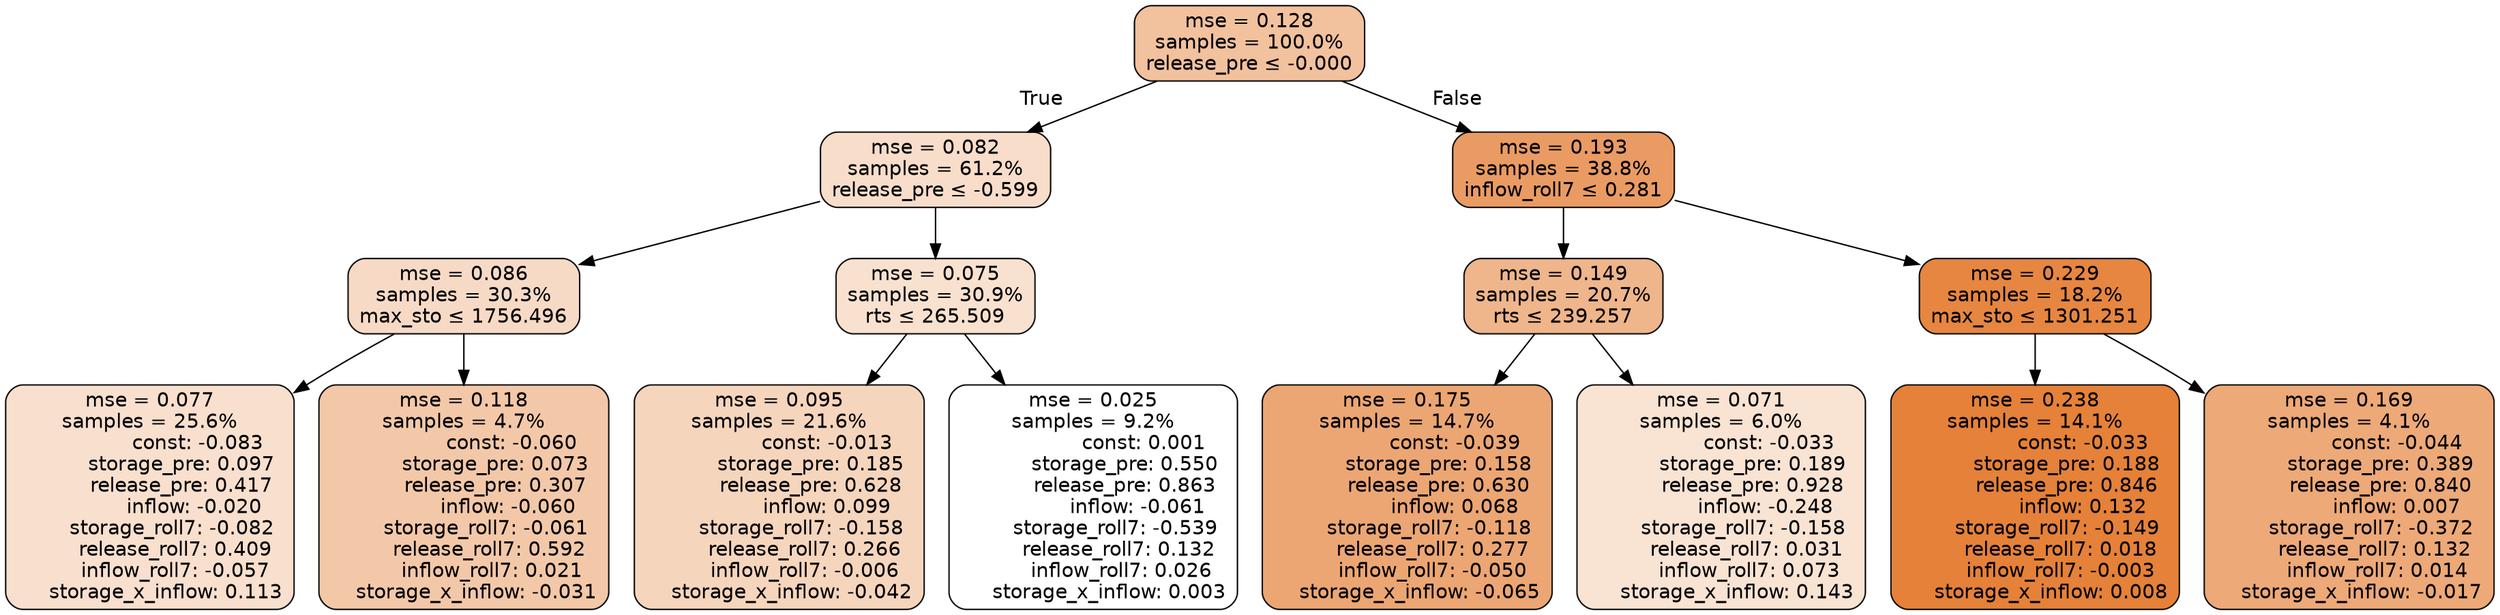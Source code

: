digraph tree {
bgcolor="transparent"
node [shape=rectangle, style="filled, rounded", color="black", fontname=helvetica] ;
edge [fontname=helvetica] ;
	"0" [label="mse = 0.128
samples = 100.0%
release_pre &le; -0.000", fillcolor="#f2c19e"]
	"1" [label="mse = 0.082
samples = 61.2%
release_pre &le; -0.599", fillcolor="#f8ddca"]
	"2" [label="mse = 0.086
samples = 30.3%
max_sto &le; 1756.496", fillcolor="#f7dac6"]
	"3" [label="mse = 0.077
samples = 25.6%
               const: -0.083
          storage_pre: 0.097
          release_pre: 0.417
              inflow: -0.020
       storage_roll7: -0.082
        release_roll7: 0.409
        inflow_roll7: -0.057
     storage_x_inflow: 0.113", fillcolor="#f8dfce"]
	"4" [label="mse = 0.118
samples = 4.7%
               const: -0.060
          storage_pre: 0.073
          release_pre: 0.307
              inflow: -0.060
       storage_roll7: -0.061
        release_roll7: 0.592
         inflow_roll7: 0.021
    storage_x_inflow: -0.031", fillcolor="#f3c8a8"]
	"5" [label="mse = 0.075
samples = 30.9%
rts &le; 265.509", fillcolor="#f8e1cf"]
	"6" [label="mse = 0.095
samples = 21.6%
               const: -0.013
          storage_pre: 0.185
          release_pre: 0.628
               inflow: 0.099
       storage_roll7: -0.158
        release_roll7: 0.266
        inflow_roll7: -0.006
    storage_x_inflow: -0.042", fillcolor="#f6d5bd"]
	"7" [label="mse = 0.025
samples = 9.2%
                const: 0.001
          storage_pre: 0.550
          release_pre: 0.863
              inflow: -0.061
       storage_roll7: -0.539
        release_roll7: 0.132
         inflow_roll7: 0.026
     storage_x_inflow: 0.003", fillcolor="#ffffff"]
	"8" [label="mse = 0.193
samples = 38.8%
inflow_roll7 &le; 0.281", fillcolor="#ea9b63"]
	"9" [label="mse = 0.149
samples = 20.7%
rts &le; 239.257", fillcolor="#efb58b"]
	"10" [label="mse = 0.175
samples = 14.7%
               const: -0.039
          storage_pre: 0.158
          release_pre: 0.630
               inflow: 0.068
       storage_roll7: -0.118
        release_roll7: 0.277
        inflow_roll7: -0.050
    storage_x_inflow: -0.065", fillcolor="#eca673"]
	"11" [label="mse = 0.071
samples = 6.0%
               const: -0.033
          storage_pre: 0.189
          release_pre: 0.928
              inflow: -0.248
       storage_roll7: -0.158
        release_roll7: 0.031
         inflow_roll7: 0.073
     storage_x_inflow: 0.143", fillcolor="#f9e3d3"]
	"12" [label="mse = 0.229
samples = 18.2%
max_sto &le; 1301.251", fillcolor="#e68641"]
	"13" [label="mse = 0.238
samples = 14.1%
               const: -0.033
          storage_pre: 0.188
          release_pre: 0.846
               inflow: 0.132
       storage_roll7: -0.149
        release_roll7: 0.018
        inflow_roll7: -0.003
     storage_x_inflow: 0.008", fillcolor="#e58139"]
	"14" [label="mse = 0.169
samples = 4.1%
               const: -0.044
          storage_pre: 0.389
          release_pre: 0.840
               inflow: 0.007
       storage_roll7: -0.372
        release_roll7: 0.132
         inflow_roll7: 0.014
    storage_x_inflow: -0.017", fillcolor="#eda978"]

	"0" -> "1" [labeldistance=2.5, labelangle=45, headlabel="True"]
	"1" -> "2"
	"2" -> "3"
	"2" -> "4"
	"1" -> "5"
	"5" -> "6"
	"5" -> "7"
	"0" -> "8" [labeldistance=2.5, labelangle=-45, headlabel="False"]
	"8" -> "9"
	"9" -> "10"
	"9" -> "11"
	"8" -> "12"
	"12" -> "13"
	"12" -> "14"
}